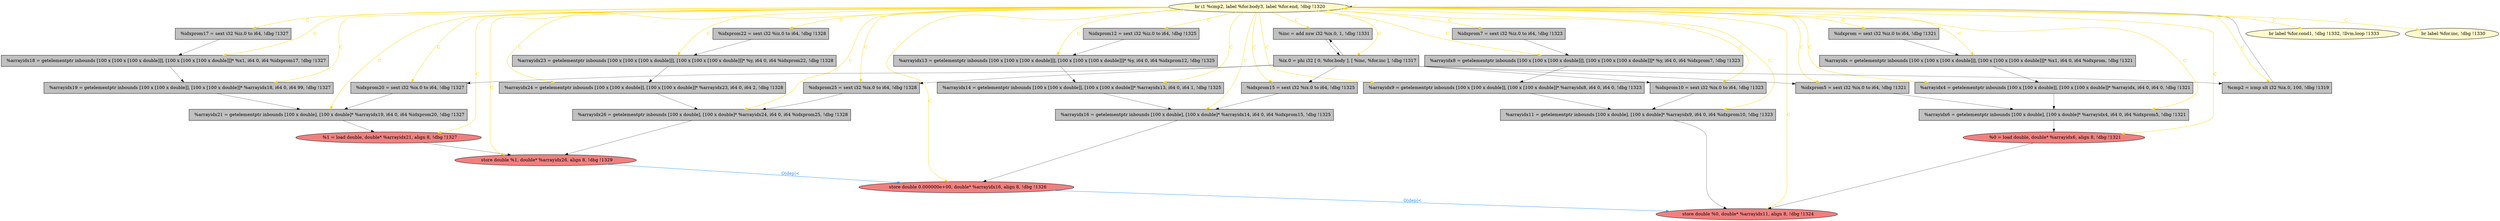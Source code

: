 
digraph G {


node277 [fillcolor=grey,label="  %arrayidx4 = getelementptr inbounds [100 x [100 x double]], [100 x [100 x double]]* %arrayidx, i64 0, i64 0, !dbg !1321",shape=rectangle,style=filled ]
node276 [fillcolor=lemonchiffon,label="  br label %for.cond1, !dbg !1332, !llvm.loop !1333",shape=ellipse,style=filled ]
node275 [fillcolor=grey,label="  %arrayidx23 = getelementptr inbounds [100 x [100 x [100 x double]]], [100 x [100 x [100 x double]]]* %y, i64 0, i64 %idxprom22, !dbg !1328",shape=rectangle,style=filled ]
node273 [fillcolor=grey,label="  %arrayidx21 = getelementptr inbounds [100 x double], [100 x double]* %arrayidx19, i64 0, i64 %idxprom20, !dbg !1327",shape=rectangle,style=filled ]
node272 [fillcolor=grey,label="  %arrayidx26 = getelementptr inbounds [100 x double], [100 x double]* %arrayidx24, i64 0, i64 %idxprom25, !dbg !1328",shape=rectangle,style=filled ]
node271 [fillcolor=grey,label="  %inc = add nsw i32 %ix.0, 1, !dbg !1331",shape=rectangle,style=filled ]
node270 [fillcolor=grey,label="  %idxprom17 = sext i32 %iz.0 to i64, !dbg !1327",shape=rectangle,style=filled ]
node269 [fillcolor=grey,label="  %idxprom22 = sext i32 %iz.0 to i64, !dbg !1328",shape=rectangle,style=filled ]
node262 [fillcolor=grey,label="  %arrayidx18 = getelementptr inbounds [100 x [100 x [100 x double]]], [100 x [100 x [100 x double]]]* %x1, i64 0, i64 %idxprom17, !dbg !1327",shape=rectangle,style=filled ]
node260 [fillcolor=grey,label="  %arrayidx = getelementptr inbounds [100 x [100 x [100 x double]]], [100 x [100 x [100 x double]]]* %x1, i64 0, i64 %idxprom, !dbg !1321",shape=rectangle,style=filled ]
node249 [fillcolor=grey,label="  %arrayidx6 = getelementptr inbounds [100 x double], [100 x double]* %arrayidx4, i64 0, i64 %idxprom5, !dbg !1321",shape=rectangle,style=filled ]
node264 [fillcolor=lightcoral,label="  %1 = load double, double* %arrayidx21, align 8, !dbg !1327",shape=ellipse,style=filled ]
node256 [fillcolor=grey,label="  %arrayidx8 = getelementptr inbounds [100 x [100 x [100 x double]]], [100 x [100 x [100 x double]]]* %y, i64 0, i64 %idxprom7, !dbg !1323",shape=rectangle,style=filled ]
node274 [fillcolor=lightcoral,label="  store double 0.000000e+00, double* %arrayidx16, align 8, !dbg !1326",shape=ellipse,style=filled ]
node266 [fillcolor=grey,label="  %arrayidx19 = getelementptr inbounds [100 x [100 x double]], [100 x [100 x double]]* %arrayidx18, i64 0, i64 99, !dbg !1327",shape=rectangle,style=filled ]
node258 [fillcolor=grey,label="  %idxprom5 = sext i32 %ix.0 to i64, !dbg !1321",shape=rectangle,style=filled ]
node267 [fillcolor=grey,label="  %idxprom25 = sext i32 %ix.0 to i64, !dbg !1328",shape=rectangle,style=filled ]
node265 [fillcolor=grey,label="  %arrayidx24 = getelementptr inbounds [100 x [100 x double]], [100 x [100 x double]]* %arrayidx23, i64 0, i64 2, !dbg !1328",shape=rectangle,style=filled ]
node244 [fillcolor=grey,label="  %idxprom12 = sext i32 %iz.0 to i64, !dbg !1325",shape=rectangle,style=filled ]
node254 [fillcolor=grey,label="  %idxprom10 = sext i32 %ix.0 to i64, !dbg !1323",shape=rectangle,style=filled ]
node268 [fillcolor=grey,label="  %idxprom20 = sext i32 %ix.0 to i64, !dbg !1327",shape=rectangle,style=filled ]
node245 [fillcolor=grey,label="  %idxprom7 = sext i32 %iz.0 to i64, !dbg !1323",shape=rectangle,style=filled ]
node279 [fillcolor=grey,label="  %arrayidx9 = getelementptr inbounds [100 x [100 x double]], [100 x [100 x double]]* %arrayidx8, i64 0, i64 0, !dbg !1323",shape=rectangle,style=filled ]
node250 [fillcolor=grey,label="  %cmp2 = icmp slt i32 %ix.0, 100, !dbg !1319",shape=rectangle,style=filled ]
node278 [fillcolor=grey,label="  %arrayidx14 = getelementptr inbounds [100 x [100 x double]], [100 x [100 x double]]* %arrayidx13, i64 0, i64 1, !dbg !1325",shape=rectangle,style=filled ]
node251 [fillcolor=lightcoral,label="  store double %1, double* %arrayidx26, align 8, !dbg !1329",shape=ellipse,style=filled ]
node247 [fillcolor=grey,label="  %arrayidx11 = getelementptr inbounds [100 x double], [100 x double]* %arrayidx9, i64 0, i64 %idxprom10, !dbg !1323",shape=rectangle,style=filled ]
node252 [fillcolor=grey,label="  %idxprom = sext i32 %iz.0 to i64, !dbg !1321",shape=rectangle,style=filled ]
node263 [fillcolor=lemonchiffon,label="  br i1 %cmp2, label %for.body3, label %for.end, !dbg !1320",shape=ellipse,style=filled ]
node261 [fillcolor=lightcoral,label="  %0 = load double, double* %arrayidx6, align 8, !dbg !1321",shape=ellipse,style=filled ]
node246 [fillcolor=lightcoral,label="  store double %0, double* %arrayidx11, align 8, !dbg !1324",shape=ellipse,style=filled ]
node253 [fillcolor=grey,label="  %ix.0 = phi i32 [ 0, %for.body ], [ %inc, %for.inc ], !dbg !1317",shape=rectangle,style=filled ]
node255 [fillcolor=grey,label="  %idxprom15 = sext i32 %ix.0 to i64, !dbg !1325",shape=rectangle,style=filled ]
node257 [fillcolor=grey,label="  %arrayidx13 = getelementptr inbounds [100 x [100 x [100 x double]]], [100 x [100 x [100 x double]]]* %y, i64 0, i64 %idxprom12, !dbg !1325",shape=rectangle,style=filled ]
node248 [fillcolor=grey,label="  %arrayidx16 = getelementptr inbounds [100 x double], [100 x double]* %arrayidx14, i64 0, i64 %idxprom15, !dbg !1325",shape=rectangle,style=filled ]
node259 [fillcolor=lemonchiffon,label="  br label %for.inc, !dbg !1330",shape=ellipse,style=filled ]

node263->node264 [style=solid,color=gold,label="C",penwidth=1.0,fontcolor=gold ]
node262->node266 [style=solid,color=black,label="",penwidth=0.5,fontcolor=black ]
node249->node261 [style=solid,color=black,label="",penwidth=0.5,fontcolor=black ]
node253->node267 [style=solid,color=black,label="",penwidth=0.5,fontcolor=black ]
node274->node246 [style=solid,color=dodgerblue,label="O|dep|<",penwidth=1.0,fontcolor=dodgerblue ]
node277->node249 [style=solid,color=black,label="",penwidth=0.5,fontcolor=black ]
node278->node248 [style=solid,color=black,label="",penwidth=0.5,fontcolor=black ]
node263->node256 [style=solid,color=gold,label="C",penwidth=1.0,fontcolor=gold ]
node263->node255 [style=solid,color=gold,label="C",penwidth=1.0,fontcolor=gold ]
node263->node265 [style=solid,color=gold,label="C",penwidth=1.0,fontcolor=gold ]
node272->node251 [style=solid,color=black,label="",penwidth=0.5,fontcolor=black ]
node263->node251 [style=solid,color=gold,label="C",penwidth=1.0,fontcolor=gold ]
node254->node247 [style=solid,color=black,label="",penwidth=0.5,fontcolor=black ]
node275->node265 [style=solid,color=black,label="",penwidth=0.5,fontcolor=black ]
node245->node256 [style=solid,color=black,label="",penwidth=0.5,fontcolor=black ]
node244->node257 [style=solid,color=black,label="",penwidth=0.5,fontcolor=black ]
node253->node268 [style=solid,color=black,label="",penwidth=0.5,fontcolor=black ]
node253->node250 [style=solid,color=black,label="",penwidth=0.5,fontcolor=black ]
node273->node264 [style=solid,color=black,label="",penwidth=0.5,fontcolor=black ]
node248->node274 [style=solid,color=black,label="",penwidth=0.5,fontcolor=black ]
node258->node249 [style=solid,color=black,label="",penwidth=0.5,fontcolor=black ]
node250->node263 [style=solid,color=black,label="",penwidth=0.5,fontcolor=black ]
node263->node247 [style=solid,color=gold,label="C",penwidth=1.0,fontcolor=gold ]
node257->node278 [style=solid,color=black,label="",penwidth=0.5,fontcolor=black ]
node263->node254 [style=solid,color=gold,label="C",penwidth=1.0,fontcolor=gold ]
node263->node246 [style=solid,color=gold,label="C",penwidth=1.0,fontcolor=gold ]
node268->node273 [style=solid,color=black,label="",penwidth=0.5,fontcolor=black ]
node263->node269 [style=solid,color=gold,label="C",penwidth=1.0,fontcolor=gold ]
node271->node253 [style=solid,color=black,label="",penwidth=0.5,fontcolor=black ]
node263->node257 [style=solid,color=gold,label="C",penwidth=1.0,fontcolor=gold ]
node267->node272 [style=solid,color=black,label="",penwidth=0.5,fontcolor=black ]
node263->node272 [style=solid,color=gold,label="C",penwidth=1.0,fontcolor=gold ]
node251->node274 [style=solid,color=dodgerblue,label="O|dep|<",penwidth=1.0,fontcolor=dodgerblue ]
node263->node248 [style=solid,color=gold,label="C",penwidth=1.0,fontcolor=gold ]
node263->node277 [style=solid,color=gold,label="C",penwidth=1.0,fontcolor=gold ]
node263->node274 [style=solid,color=gold,label="C",penwidth=1.0,fontcolor=gold ]
node269->node275 [style=solid,color=black,label="",penwidth=0.5,fontcolor=black ]
node263->node250 [style=solid,color=gold,label="C",penwidth=1.0,fontcolor=gold ]
node263->node276 [style=solid,color=gold,label="C",penwidth=1.0,fontcolor=gold ]
node266->node273 [style=solid,color=black,label="",penwidth=0.5,fontcolor=black ]
node263->node263 [style=solid,color=gold,label="C",penwidth=1.0,fontcolor=gold ]
node263->node275 [style=solid,color=gold,label="C",penwidth=1.0,fontcolor=gold ]
node253->node271 [style=solid,color=black,label="",penwidth=0.5,fontcolor=black ]
node263->node266 [style=solid,color=gold,label="C",penwidth=1.0,fontcolor=gold ]
node263->node253 [style=solid,color=gold,label="C",penwidth=1.0,fontcolor=gold ]
node253->node255 [style=solid,color=black,label="",penwidth=0.5,fontcolor=black ]
node263->node279 [style=solid,color=gold,label="C",penwidth=1.0,fontcolor=gold ]
node265->node272 [style=solid,color=black,label="",penwidth=0.5,fontcolor=black ]
node270->node262 [style=solid,color=black,label="",penwidth=0.5,fontcolor=black ]
node247->node246 [style=solid,color=black,label="",penwidth=0.5,fontcolor=black ]
node263->node268 [style=solid,color=gold,label="C",penwidth=1.0,fontcolor=gold ]
node263->node259 [style=solid,color=gold,label="C",penwidth=1.0,fontcolor=gold ]
node263->node267 [style=solid,color=gold,label="C",penwidth=1.0,fontcolor=gold ]
node263->node278 [style=solid,color=gold,label="C",penwidth=1.0,fontcolor=gold ]
node263->node271 [style=solid,color=gold,label="C",penwidth=1.0,fontcolor=gold ]
node263->node244 [style=solid,color=gold,label="C",penwidth=1.0,fontcolor=gold ]
node263->node245 [style=solid,color=gold,label="C",penwidth=1.0,fontcolor=gold ]
node263->node262 [style=solid,color=gold,label="C",penwidth=1.0,fontcolor=gold ]
node263->node249 [style=solid,color=gold,label="C",penwidth=1.0,fontcolor=gold ]
node263->node261 [style=solid,color=gold,label="C",penwidth=1.0,fontcolor=gold ]
node263->node258 [style=solid,color=gold,label="C",penwidth=1.0,fontcolor=gold ]
node256->node279 [style=solid,color=black,label="",penwidth=0.5,fontcolor=black ]
node279->node247 [style=solid,color=black,label="",penwidth=0.5,fontcolor=black ]
node264->node251 [style=solid,color=black,label="",penwidth=0.5,fontcolor=black ]
node261->node246 [style=solid,color=black,label="",penwidth=0.5,fontcolor=black ]
node263->node270 [style=solid,color=gold,label="C",penwidth=1.0,fontcolor=gold ]
node263->node273 [style=solid,color=gold,label="C",penwidth=1.0,fontcolor=gold ]
node255->node248 [style=solid,color=black,label="",penwidth=0.5,fontcolor=black ]
node263->node252 [style=solid,color=gold,label="C",penwidth=1.0,fontcolor=gold ]
node253->node258 [style=solid,color=black,label="",penwidth=0.5,fontcolor=black ]
node252->node260 [style=solid,color=black,label="",penwidth=0.5,fontcolor=black ]
node260->node277 [style=solid,color=black,label="",penwidth=0.5,fontcolor=black ]
node263->node260 [style=solid,color=gold,label="C",penwidth=1.0,fontcolor=gold ]
node253->node254 [style=solid,color=black,label="",penwidth=0.5,fontcolor=black ]


}
